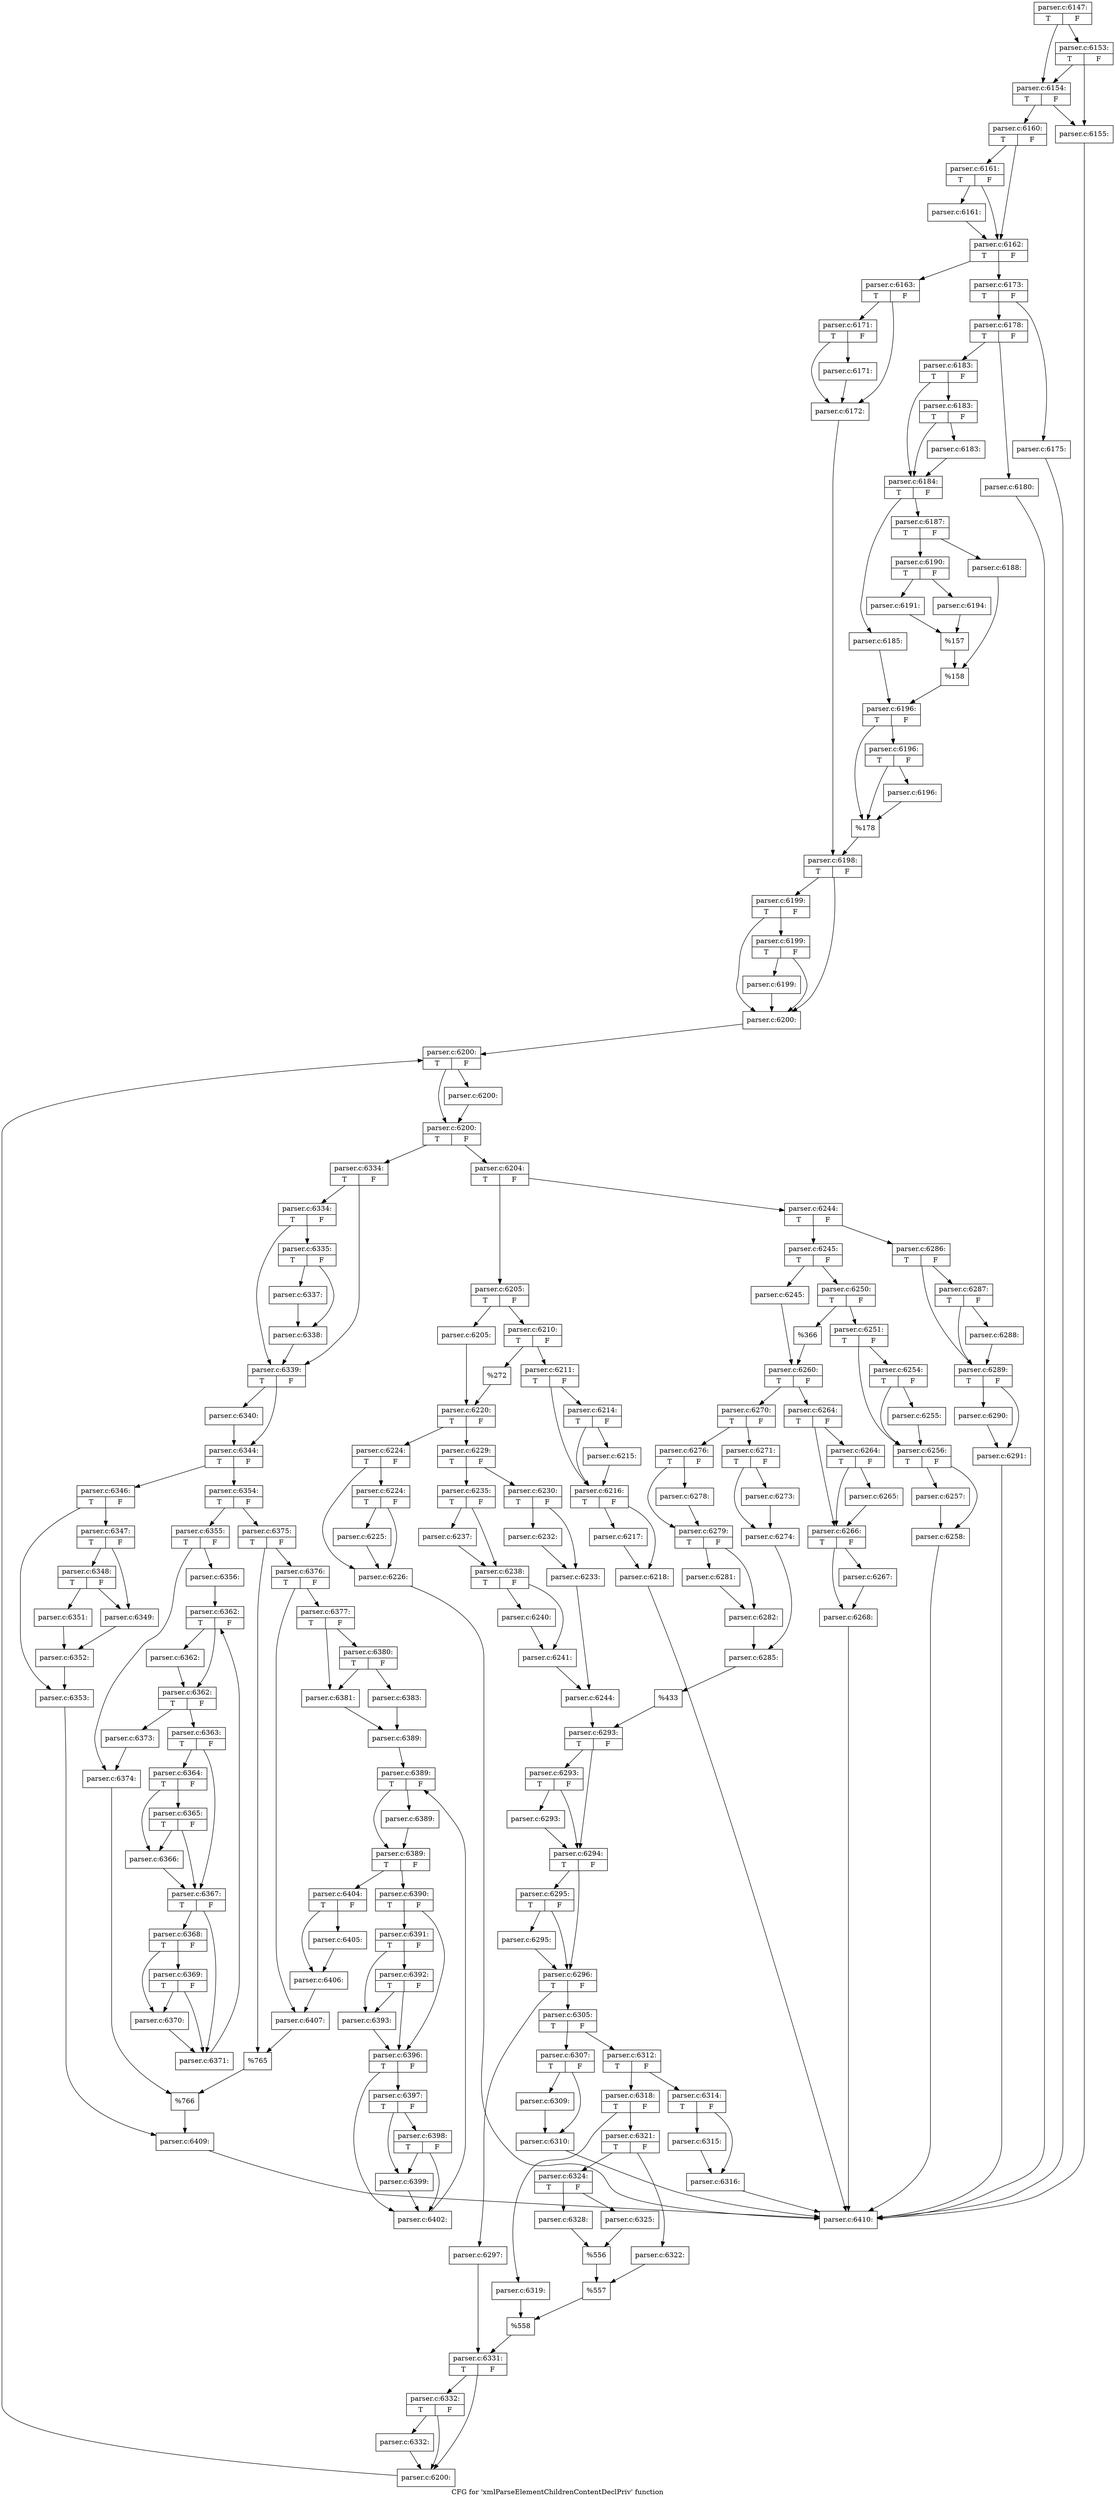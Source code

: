 digraph "CFG for 'xmlParseElementChildrenContentDeclPriv' function" {
	label="CFG for 'xmlParseElementChildrenContentDeclPriv' function";

	Node0x55d73c0559a0 [shape=record,label="{parser.c:6147:|{<s0>T|<s1>F}}"];
	Node0x55d73c0559a0 -> Node0x55d73c059300;
	Node0x55d73c0559a0 -> Node0x55d73c059280;
	Node0x55d73c059300 [shape=record,label="{parser.c:6153:|{<s0>T|<s1>F}}"];
	Node0x55d73c059300 -> Node0x55d73c0591e0;
	Node0x55d73c059300 -> Node0x55d73c059280;
	Node0x55d73c059280 [shape=record,label="{parser.c:6154:|{<s0>T|<s1>F}}"];
	Node0x55d73c059280 -> Node0x55d73c0591e0;
	Node0x55d73c059280 -> Node0x55d73c059230;
	Node0x55d73c0591e0 [shape=record,label="{parser.c:6155:}"];
	Node0x55d73c0591e0 -> Node0x55d73c0559f0;
	Node0x55d73c059230 [shape=record,label="{parser.c:6160:|{<s0>T|<s1>F}}"];
	Node0x55d73c059230 -> Node0x55d73c05a460;
	Node0x55d73c059230 -> Node0x55d73c05a410;
	Node0x55d73c05a460 [shape=record,label="{parser.c:6161:|{<s0>T|<s1>F}}"];
	Node0x55d73c05a460 -> Node0x55d73c05a3c0;
	Node0x55d73c05a460 -> Node0x55d73c05a410;
	Node0x55d73c05a3c0 [shape=record,label="{parser.c:6161:}"];
	Node0x55d73c05a3c0 -> Node0x55d73c05a410;
	Node0x55d73c05a410 [shape=record,label="{parser.c:6162:|{<s0>T|<s1>F}}"];
	Node0x55d73c05a410 -> Node0x55d73c05af10;
	Node0x55d73c05a410 -> Node0x55d73c05afb0;
	Node0x55d73c05af10 [shape=record,label="{parser.c:6163:|{<s0>T|<s1>F}}"];
	Node0x55d73c05af10 -> Node0x55d73c05c520;
	Node0x55d73c05af10 -> Node0x55d73c05c4d0;
	Node0x55d73c05c520 [shape=record,label="{parser.c:6171:|{<s0>T|<s1>F}}"];
	Node0x55d73c05c520 -> Node0x55d73c05c480;
	Node0x55d73c05c520 -> Node0x55d73c05c4d0;
	Node0x55d73c05c480 [shape=record,label="{parser.c:6171:}"];
	Node0x55d73c05c480 -> Node0x55d73c05c4d0;
	Node0x55d73c05c4d0 [shape=record,label="{parser.c:6172:}"];
	Node0x55d73c05c4d0 -> Node0x55d73c05af60;
	Node0x55d73c05afb0 [shape=record,label="{parser.c:6173:|{<s0>T|<s1>F}}"];
	Node0x55d73c05afb0 -> Node0x55d73c05d470;
	Node0x55d73c05afb0 -> Node0x55d73c05d4c0;
	Node0x55d73c05d470 [shape=record,label="{parser.c:6175:}"];
	Node0x55d73c05d470 -> Node0x55d73c0559f0;
	Node0x55d73c05d4c0 [shape=record,label="{parser.c:6178:|{<s0>T|<s1>F}}"];
	Node0x55d73c05d4c0 -> Node0x55d73c05e100;
	Node0x55d73c05d4c0 -> Node0x55d73c05e150;
	Node0x55d73c05e100 [shape=record,label="{parser.c:6180:}"];
	Node0x55d73c05e100 -> Node0x55d73c0559f0;
	Node0x55d73c05e150 [shape=record,label="{parser.c:6183:|{<s0>T|<s1>F}}"];
	Node0x55d73c05e150 -> Node0x55d73c05e880;
	Node0x55d73c05e150 -> Node0x55d73c05e830;
	Node0x55d73c05e880 [shape=record,label="{parser.c:6183:|{<s0>T|<s1>F}}"];
	Node0x55d73c05e880 -> Node0x55d73c05e7e0;
	Node0x55d73c05e880 -> Node0x55d73c05e830;
	Node0x55d73c05e7e0 [shape=record,label="{parser.c:6183:}"];
	Node0x55d73c05e7e0 -> Node0x55d73c05e830;
	Node0x55d73c05e830 [shape=record,label="{parser.c:6184:|{<s0>T|<s1>F}}"];
	Node0x55d73c05e830 -> Node0x55d73c05f470;
	Node0x55d73c05e830 -> Node0x55d73c05f510;
	Node0x55d73c05f470 [shape=record,label="{parser.c:6185:}"];
	Node0x55d73c05f470 -> Node0x55d73c05f4c0;
	Node0x55d73c05f510 [shape=record,label="{parser.c:6187:|{<s0>T|<s1>F}}"];
	Node0x55d73c05f510 -> Node0x55d73c05ff50;
	Node0x55d73c05f510 -> Node0x55d73c05fff0;
	Node0x55d73c05ff50 [shape=record,label="{parser.c:6188:}"];
	Node0x55d73c05ff50 -> Node0x55d73c05ffa0;
	Node0x55d73c05fff0 [shape=record,label="{parser.c:6190:|{<s0>T|<s1>F}}"];
	Node0x55d73c05fff0 -> Node0x55d73c060a30;
	Node0x55d73c05fff0 -> Node0x55d73c060ad0;
	Node0x55d73c060a30 [shape=record,label="{parser.c:6191:}"];
	Node0x55d73c060a30 -> Node0x55d73c060a80;
	Node0x55d73c060ad0 [shape=record,label="{parser.c:6194:}"];
	Node0x55d73c060ad0 -> Node0x55d73c060a80;
	Node0x55d73c060a80 [shape=record,label="{%157}"];
	Node0x55d73c060a80 -> Node0x55d73c05ffa0;
	Node0x55d73c05ffa0 [shape=record,label="{%158}"];
	Node0x55d73c05ffa0 -> Node0x55d73c05f4c0;
	Node0x55d73c05f4c0 [shape=record,label="{parser.c:6196:|{<s0>T|<s1>F}}"];
	Node0x55d73c05f4c0 -> Node0x55d73c061a40;
	Node0x55d73c05f4c0 -> Node0x55d73c0619f0;
	Node0x55d73c061a40 [shape=record,label="{parser.c:6196:|{<s0>T|<s1>F}}"];
	Node0x55d73c061a40 -> Node0x55d73c0619a0;
	Node0x55d73c061a40 -> Node0x55d73c0619f0;
	Node0x55d73c0619a0 [shape=record,label="{parser.c:6196:}"];
	Node0x55d73c0619a0 -> Node0x55d73c0619f0;
	Node0x55d73c0619f0 [shape=record,label="{%178}"];
	Node0x55d73c0619f0 -> Node0x55d73c05af60;
	Node0x55d73c05af60 [shape=record,label="{parser.c:6198:|{<s0>T|<s1>F}}"];
	Node0x55d73c05af60 -> Node0x55d73c062930;
	Node0x55d73c05af60 -> Node0x55d73c062860;
	Node0x55d73c062930 [shape=record,label="{parser.c:6199:|{<s0>T|<s1>F}}"];
	Node0x55d73c062930 -> Node0x55d73c0628b0;
	Node0x55d73c062930 -> Node0x55d73c062860;
	Node0x55d73c0628b0 [shape=record,label="{parser.c:6199:|{<s0>T|<s1>F}}"];
	Node0x55d73c0628b0 -> Node0x55d73c062810;
	Node0x55d73c0628b0 -> Node0x55d73c062860;
	Node0x55d73c062810 [shape=record,label="{parser.c:6199:}"];
	Node0x55d73c062810 -> Node0x55d73c062860;
	Node0x55d73c062860 [shape=record,label="{parser.c:6200:}"];
	Node0x55d73c062860 -> Node0x55d73c063b90;
	Node0x55d73c063b90 [shape=record,label="{parser.c:6200:|{<s0>T|<s1>F}}"];
	Node0x55d73c063b90 -> Node0x55d73c063e80;
	Node0x55d73c063b90 -> Node0x55d73c063e30;
	Node0x55d73c063e80 [shape=record,label="{parser.c:6200:}"];
	Node0x55d73c063e80 -> Node0x55d73c063e30;
	Node0x55d73c063e30 [shape=record,label="{parser.c:6200:|{<s0>T|<s1>F}}"];
	Node0x55d73c063e30 -> Node0x55d73c0646d0;
	Node0x55d73c063e30 -> Node0x55d73c063db0;
	Node0x55d73c0646d0 [shape=record,label="{parser.c:6204:|{<s0>T|<s1>F}}"];
	Node0x55d73c0646d0 -> Node0x55d73c0648c0;
	Node0x55d73c0646d0 -> Node0x55d73c064960;
	Node0x55d73c0648c0 [shape=record,label="{parser.c:6205:|{<s0>T|<s1>F}}"];
	Node0x55d73c0648c0 -> Node0x55d73c064f80;
	Node0x55d73c0648c0 -> Node0x55d73c065020;
	Node0x55d73c064f80 [shape=record,label="{parser.c:6205:}"];
	Node0x55d73c064f80 -> Node0x55d73c064fd0;
	Node0x55d73c065020 [shape=record,label="{parser.c:6210:|{<s0>T|<s1>F}}"];
	Node0x55d73c065020 -> Node0x55d73c065740;
	Node0x55d73c065020 -> Node0x55d73c065790;
	Node0x55d73c065740 [shape=record,label="{parser.c:6211:|{<s0>T|<s1>F}}"];
	Node0x55d73c065740 -> Node0x55d73c0663b0;
	Node0x55d73c065740 -> Node0x55d73c066360;
	Node0x55d73c0663b0 [shape=record,label="{parser.c:6214:|{<s0>T|<s1>F}}"];
	Node0x55d73c0663b0 -> Node0x55d73c066310;
	Node0x55d73c0663b0 -> Node0x55d73c066360;
	Node0x55d73c066310 [shape=record,label="{parser.c:6215:}"];
	Node0x55d73c066310 -> Node0x55d73c066360;
	Node0x55d73c066360 [shape=record,label="{parser.c:6216:|{<s0>T|<s1>F}}"];
	Node0x55d73c066360 -> Node0x55d73c066d10;
	Node0x55d73c066360 -> Node0x55d73c066d60;
	Node0x55d73c066d10 [shape=record,label="{parser.c:6217:}"];
	Node0x55d73c066d10 -> Node0x55d73c066d60;
	Node0x55d73c066d60 [shape=record,label="{parser.c:6218:}"];
	Node0x55d73c066d60 -> Node0x55d73c0559f0;
	Node0x55d73c065790 [shape=record,label="{%272}"];
	Node0x55d73c065790 -> Node0x55d73c064fd0;
	Node0x55d73c064fd0 [shape=record,label="{parser.c:6220:|{<s0>T|<s1>F}}"];
	Node0x55d73c064fd0 -> Node0x55d73c067b70;
	Node0x55d73c064fd0 -> Node0x55d73c067bc0;
	Node0x55d73c067b70 [shape=record,label="{parser.c:6224:|{<s0>T|<s1>F}}"];
	Node0x55d73c067b70 -> Node0x55d73c068020;
	Node0x55d73c067b70 -> Node0x55d73c067fd0;
	Node0x55d73c068020 [shape=record,label="{parser.c:6224:|{<s0>T|<s1>F}}"];
	Node0x55d73c068020 -> Node0x55d73c067f80;
	Node0x55d73c068020 -> Node0x55d73c067fd0;
	Node0x55d73c067f80 [shape=record,label="{parser.c:6225:}"];
	Node0x55d73c067f80 -> Node0x55d73c067fd0;
	Node0x55d73c067fd0 [shape=record,label="{parser.c:6226:}"];
	Node0x55d73c067fd0 -> Node0x55d73c0559f0;
	Node0x55d73c067bc0 [shape=record,label="{parser.c:6229:|{<s0>T|<s1>F}}"];
	Node0x55d73c067bc0 -> Node0x55d73c068e10;
	Node0x55d73c067bc0 -> Node0x55d73c068eb0;
	Node0x55d73c068e10 [shape=record,label="{parser.c:6230:|{<s0>T|<s1>F}}"];
	Node0x55d73c068e10 -> Node0x55d73c0694b0;
	Node0x55d73c068e10 -> Node0x55d73c069500;
	Node0x55d73c0694b0 [shape=record,label="{parser.c:6232:}"];
	Node0x55d73c0694b0 -> Node0x55d73c069500;
	Node0x55d73c069500 [shape=record,label="{parser.c:6233:}"];
	Node0x55d73c069500 -> Node0x55d73c068e60;
	Node0x55d73c068eb0 [shape=record,label="{parser.c:6235:|{<s0>T|<s1>F}}"];
	Node0x55d73c068eb0 -> Node0x55d73c06a140;
	Node0x55d73c068eb0 -> Node0x55d73c06a190;
	Node0x55d73c06a140 [shape=record,label="{parser.c:6237:}"];
	Node0x55d73c06a140 -> Node0x55d73c06a190;
	Node0x55d73c06a190 [shape=record,label="{parser.c:6238:|{<s0>T|<s1>F}}"];
	Node0x55d73c06a190 -> Node0x55d73c06aa50;
	Node0x55d73c06a190 -> Node0x55d73c06aaa0;
	Node0x55d73c06aa50 [shape=record,label="{parser.c:6240:}"];
	Node0x55d73c06aa50 -> Node0x55d73c06aaa0;
	Node0x55d73c06aaa0 [shape=record,label="{parser.c:6241:}"];
	Node0x55d73c06aaa0 -> Node0x55d73c068e60;
	Node0x55d73c068e60 [shape=record,label="{parser.c:6244:}"];
	Node0x55d73c068e60 -> Node0x55d73c064910;
	Node0x55d73c064960 [shape=record,label="{parser.c:6244:|{<s0>T|<s1>F}}"];
	Node0x55d73c064960 -> Node0x55d73c06b4f0;
	Node0x55d73c064960 -> Node0x55d73c06b590;
	Node0x55d73c06b4f0 [shape=record,label="{parser.c:6245:|{<s0>T|<s1>F}}"];
	Node0x55d73c06b4f0 -> Node0x55d73c06bc10;
	Node0x55d73c06b4f0 -> Node0x55d73c06bcb0;
	Node0x55d73c06bc10 [shape=record,label="{parser.c:6245:}"];
	Node0x55d73c06bc10 -> Node0x55d73c06bc60;
	Node0x55d73c06bcb0 [shape=record,label="{parser.c:6250:|{<s0>T|<s1>F}}"];
	Node0x55d73c06bcb0 -> Node0x55d73c06c3d0;
	Node0x55d73c06bcb0 -> Node0x55d73c06c420;
	Node0x55d73c06c3d0 [shape=record,label="{parser.c:6251:|{<s0>T|<s1>F}}"];
	Node0x55d73c06c3d0 -> Node0x55d73c06ce80;
	Node0x55d73c06c3d0 -> Node0x55d73c06ce30;
	Node0x55d73c06ce80 [shape=record,label="{parser.c:6254:|{<s0>T|<s1>F}}"];
	Node0x55d73c06ce80 -> Node0x55d73c06cde0;
	Node0x55d73c06ce80 -> Node0x55d73c06ce30;
	Node0x55d73c06cde0 [shape=record,label="{parser.c:6255:}"];
	Node0x55d73c06cde0 -> Node0x55d73c06ce30;
	Node0x55d73c06ce30 [shape=record,label="{parser.c:6256:|{<s0>T|<s1>F}}"];
	Node0x55d73c06ce30 -> Node0x55d73c06d7e0;
	Node0x55d73c06ce30 -> Node0x55d73c06d830;
	Node0x55d73c06d7e0 [shape=record,label="{parser.c:6257:}"];
	Node0x55d73c06d7e0 -> Node0x55d73c06d830;
	Node0x55d73c06d830 [shape=record,label="{parser.c:6258:}"];
	Node0x55d73c06d830 -> Node0x55d73c0559f0;
	Node0x55d73c06c420 [shape=record,label="{%366}"];
	Node0x55d73c06c420 -> Node0x55d73c06bc60;
	Node0x55d73c06bc60 [shape=record,label="{parser.c:6260:|{<s0>T|<s1>F}}"];
	Node0x55d73c06bc60 -> Node0x55d73c06e640;
	Node0x55d73c06bc60 -> Node0x55d73c06e690;
	Node0x55d73c06e640 [shape=record,label="{parser.c:6264:|{<s0>T|<s1>F}}"];
	Node0x55d73c06e640 -> Node0x55d73c06eaf0;
	Node0x55d73c06e640 -> Node0x55d73c06eaa0;
	Node0x55d73c06eaf0 [shape=record,label="{parser.c:6264:|{<s0>T|<s1>F}}"];
	Node0x55d73c06eaf0 -> Node0x55d73c06ea50;
	Node0x55d73c06eaf0 -> Node0x55d73c06eaa0;
	Node0x55d73c06ea50 [shape=record,label="{parser.c:6265:}"];
	Node0x55d73c06ea50 -> Node0x55d73c06eaa0;
	Node0x55d73c06eaa0 [shape=record,label="{parser.c:6266:|{<s0>T|<s1>F}}"];
	Node0x55d73c06eaa0 -> Node0x55d73c06f3f0;
	Node0x55d73c06eaa0 -> Node0x55d73c06f440;
	Node0x55d73c06f3f0 [shape=record,label="{parser.c:6267:}"];
	Node0x55d73c06f3f0 -> Node0x55d73c06f440;
	Node0x55d73c06f440 [shape=record,label="{parser.c:6268:}"];
	Node0x55d73c06f440 -> Node0x55d73c0559f0;
	Node0x55d73c06e690 [shape=record,label="{parser.c:6270:|{<s0>T|<s1>F}}"];
	Node0x55d73c06e690 -> Node0x55d73c06fcb0;
	Node0x55d73c06e690 -> Node0x55d73c06fd50;
	Node0x55d73c06fcb0 [shape=record,label="{parser.c:6271:|{<s0>T|<s1>F}}"];
	Node0x55d73c06fcb0 -> Node0x55d73c070350;
	Node0x55d73c06fcb0 -> Node0x55d73c0703a0;
	Node0x55d73c070350 [shape=record,label="{parser.c:6273:}"];
	Node0x55d73c070350 -> Node0x55d73c0703a0;
	Node0x55d73c0703a0 [shape=record,label="{parser.c:6274:}"];
	Node0x55d73c0703a0 -> Node0x55d73c06fd00;
	Node0x55d73c06fd50 [shape=record,label="{parser.c:6276:|{<s0>T|<s1>F}}"];
	Node0x55d73c06fd50 -> Node0x55d73c070fe0;
	Node0x55d73c06fd50 -> Node0x55d73c071030;
	Node0x55d73c070fe0 [shape=record,label="{parser.c:6278:}"];
	Node0x55d73c070fe0 -> Node0x55d73c071030;
	Node0x55d73c071030 [shape=record,label="{parser.c:6279:|{<s0>T|<s1>F}}"];
	Node0x55d73c071030 -> Node0x55d73c0718f0;
	Node0x55d73c071030 -> Node0x55d73c071940;
	Node0x55d73c0718f0 [shape=record,label="{parser.c:6281:}"];
	Node0x55d73c0718f0 -> Node0x55d73c071940;
	Node0x55d73c071940 [shape=record,label="{parser.c:6282:}"];
	Node0x55d73c071940 -> Node0x55d73c06fd00;
	Node0x55d73c06fd00 [shape=record,label="{parser.c:6285:}"];
	Node0x55d73c06fd00 -> Node0x55d73c06b540;
	Node0x55d73c06b590 [shape=record,label="{parser.c:6286:|{<s0>T|<s1>F}}"];
	Node0x55d73c06b590 -> Node0x55d73c072680;
	Node0x55d73c06b590 -> Node0x55d73c072630;
	Node0x55d73c072680 [shape=record,label="{parser.c:6287:|{<s0>T|<s1>F}}"];
	Node0x55d73c072680 -> Node0x55d73c0725e0;
	Node0x55d73c072680 -> Node0x55d73c072630;
	Node0x55d73c0725e0 [shape=record,label="{parser.c:6288:}"];
	Node0x55d73c0725e0 -> Node0x55d73c072630;
	Node0x55d73c072630 [shape=record,label="{parser.c:6289:|{<s0>T|<s1>F}}"];
	Node0x55d73c072630 -> Node0x55d73c072fe0;
	Node0x55d73c072630 -> Node0x55d73c073030;
	Node0x55d73c072fe0 [shape=record,label="{parser.c:6290:}"];
	Node0x55d73c072fe0 -> Node0x55d73c073030;
	Node0x55d73c073030 [shape=record,label="{parser.c:6291:}"];
	Node0x55d73c073030 -> Node0x55d73c0559f0;
	Node0x55d73c06b540 [shape=record,label="{%433}"];
	Node0x55d73c06b540 -> Node0x55d73c064910;
	Node0x55d73c064910 [shape=record,label="{parser.c:6293:|{<s0>T|<s1>F}}"];
	Node0x55d73c064910 -> Node0x55d73c0739a0;
	Node0x55d73c064910 -> Node0x55d73c073950;
	Node0x55d73c0739a0 [shape=record,label="{parser.c:6293:|{<s0>T|<s1>F}}"];
	Node0x55d73c0739a0 -> Node0x55d73c073900;
	Node0x55d73c0739a0 -> Node0x55d73c073950;
	Node0x55d73c073900 [shape=record,label="{parser.c:6293:}"];
	Node0x55d73c073900 -> Node0x55d73c073950;
	Node0x55d73c073950 [shape=record,label="{parser.c:6294:|{<s0>T|<s1>F}}"];
	Node0x55d73c073950 -> Node0x55d73c074720;
	Node0x55d73c073950 -> Node0x55d73c0746d0;
	Node0x55d73c074720 [shape=record,label="{parser.c:6295:|{<s0>T|<s1>F}}"];
	Node0x55d73c074720 -> Node0x55d73c074680;
	Node0x55d73c074720 -> Node0x55d73c0746d0;
	Node0x55d73c074680 [shape=record,label="{parser.c:6295:}"];
	Node0x55d73c074680 -> Node0x55d73c0746d0;
	Node0x55d73c0746d0 [shape=record,label="{parser.c:6296:|{<s0>T|<s1>F}}"];
	Node0x55d73c0746d0 -> Node0x55d73c075310;
	Node0x55d73c0746d0 -> Node0x55d73c0753b0;
	Node0x55d73c075310 [shape=record,label="{parser.c:6297:}"];
	Node0x55d73c075310 -> Node0x55d73c075360;
	Node0x55d73c0753b0 [shape=record,label="{parser.c:6305:|{<s0>T|<s1>F}}"];
	Node0x55d73c0753b0 -> Node0x55d73c076b30;
	Node0x55d73c0753b0 -> Node0x55d73c076b80;
	Node0x55d73c076b30 [shape=record,label="{parser.c:6307:|{<s0>T|<s1>F}}"];
	Node0x55d73c076b30 -> Node0x55d73c0770c0;
	Node0x55d73c076b30 -> Node0x55d73c077110;
	Node0x55d73c0770c0 [shape=record,label="{parser.c:6309:}"];
	Node0x55d73c0770c0 -> Node0x55d73c077110;
	Node0x55d73c077110 [shape=record,label="{parser.c:6310:}"];
	Node0x55d73c077110 -> Node0x55d73c0559f0;
	Node0x55d73c076b80 [shape=record,label="{parser.c:6312:|{<s0>T|<s1>F}}"];
	Node0x55d73c076b80 -> Node0x55d73c077dd0;
	Node0x55d73c076b80 -> Node0x55d73c077e20;
	Node0x55d73c077dd0 [shape=record,label="{parser.c:6314:|{<s0>T|<s1>F}}"];
	Node0x55d73c077dd0 -> Node0x55d73c0781e0;
	Node0x55d73c077dd0 -> Node0x55d73c078230;
	Node0x55d73c0781e0 [shape=record,label="{parser.c:6315:}"];
	Node0x55d73c0781e0 -> Node0x55d73c078230;
	Node0x55d73c078230 [shape=record,label="{parser.c:6316:}"];
	Node0x55d73c078230 -> Node0x55d73c0559f0;
	Node0x55d73c077e20 [shape=record,label="{parser.c:6318:|{<s0>T|<s1>F}}"];
	Node0x55d73c077e20 -> Node0x55d73c078a40;
	Node0x55d73c077e20 -> Node0x55d73c078ae0;
	Node0x55d73c078a40 [shape=record,label="{parser.c:6319:}"];
	Node0x55d73c078a40 -> Node0x55d73c078a90;
	Node0x55d73c078ae0 [shape=record,label="{parser.c:6321:|{<s0>T|<s1>F}}"];
	Node0x55d73c078ae0 -> Node0x55d73c079520;
	Node0x55d73c078ae0 -> Node0x55d73c0795c0;
	Node0x55d73c079520 [shape=record,label="{parser.c:6322:}"];
	Node0x55d73c079520 -> Node0x55d73c079570;
	Node0x55d73c0795c0 [shape=record,label="{parser.c:6324:|{<s0>T|<s1>F}}"];
	Node0x55d73c0795c0 -> Node0x55d73c07a000;
	Node0x55d73c0795c0 -> Node0x55d73c07a0a0;
	Node0x55d73c07a000 [shape=record,label="{parser.c:6325:}"];
	Node0x55d73c07a000 -> Node0x55d73c07a050;
	Node0x55d73c07a0a0 [shape=record,label="{parser.c:6328:}"];
	Node0x55d73c07a0a0 -> Node0x55d73c07a050;
	Node0x55d73c07a050 [shape=record,label="{%556}"];
	Node0x55d73c07a050 -> Node0x55d73c079570;
	Node0x55d73c079570 [shape=record,label="{%557}"];
	Node0x55d73c079570 -> Node0x55d73c078a90;
	Node0x55d73c078a90 [shape=record,label="{%558}"];
	Node0x55d73c078a90 -> Node0x55d73c075360;
	Node0x55d73c075360 [shape=record,label="{parser.c:6331:|{<s0>T|<s1>F}}"];
	Node0x55d73c075360 -> Node0x55d73c07b220;
	Node0x55d73c075360 -> Node0x55d73c07b1d0;
	Node0x55d73c07b220 [shape=record,label="{parser.c:6332:|{<s0>T|<s1>F}}"];
	Node0x55d73c07b220 -> Node0x55d73c07b180;
	Node0x55d73c07b220 -> Node0x55d73c07b1d0;
	Node0x55d73c07b180 [shape=record,label="{parser.c:6332:}"];
	Node0x55d73c07b180 -> Node0x55d73c07b1d0;
	Node0x55d73c07b1d0 [shape=record,label="{parser.c:6200:}"];
	Node0x55d73c07b1d0 -> Node0x55d73c063b90;
	Node0x55d73c063db0 [shape=record,label="{parser.c:6334:|{<s0>T|<s1>F}}"];
	Node0x55d73c063db0 -> Node0x55d73c07bf40;
	Node0x55d73c063db0 -> Node0x55d73c07bef0;
	Node0x55d73c07bf40 [shape=record,label="{parser.c:6334:|{<s0>T|<s1>F}}"];
	Node0x55d73c07bf40 -> Node0x55d73c07bea0;
	Node0x55d73c07bf40 -> Node0x55d73c07bef0;
	Node0x55d73c07bea0 [shape=record,label="{parser.c:6335:|{<s0>T|<s1>F}}"];
	Node0x55d73c07bea0 -> Node0x55d73c07c770;
	Node0x55d73c07bea0 -> Node0x55d73c07c7c0;
	Node0x55d73c07c770 [shape=record,label="{parser.c:6337:}"];
	Node0x55d73c07c770 -> Node0x55d73c07c7c0;
	Node0x55d73c07c7c0 [shape=record,label="{parser.c:6338:}"];
	Node0x55d73c07c7c0 -> Node0x55d73c07bef0;
	Node0x55d73c07bef0 [shape=record,label="{parser.c:6339:|{<s0>T|<s1>F}}"];
	Node0x55d73c07bef0 -> Node0x55d73c07cf00;
	Node0x55d73c07bef0 -> Node0x55d73c07cf50;
	Node0x55d73c07cf00 [shape=record,label="{parser.c:6340:}"];
	Node0x55d73c07cf00 -> Node0x55d73c07cf50;
	Node0x55d73c07cf50 [shape=record,label="{parser.c:6344:|{<s0>T|<s1>F}}"];
	Node0x55d73c07cf50 -> Node0x55d73c07d960;
	Node0x55d73c07cf50 -> Node0x55d73c07da00;
	Node0x55d73c07d960 [shape=record,label="{parser.c:6346:|{<s0>T|<s1>F}}"];
	Node0x55d73c07d960 -> Node0x55d73c07e080;
	Node0x55d73c07d960 -> Node0x55d73c07e0d0;
	Node0x55d73c07e080 [shape=record,label="{parser.c:6347:|{<s0>T|<s1>F}}"];
	Node0x55d73c07e080 -> Node0x55d73c07e430;
	Node0x55d73c07e080 -> Node0x55d73c07e520;
	Node0x55d73c07e520 [shape=record,label="{parser.c:6348:|{<s0>T|<s1>F}}"];
	Node0x55d73c07e520 -> Node0x55d73c07e430;
	Node0x55d73c07e520 -> Node0x55d73c07e4d0;
	Node0x55d73c07e430 [shape=record,label="{parser.c:6349:}"];
	Node0x55d73c07e430 -> Node0x55d73c07e480;
	Node0x55d73c07e4d0 [shape=record,label="{parser.c:6351:}"];
	Node0x55d73c07e4d0 -> Node0x55d73c07e480;
	Node0x55d73c07e480 [shape=record,label="{parser.c:6352:}"];
	Node0x55d73c07e480 -> Node0x55d73c07e0d0;
	Node0x55d73c07e0d0 [shape=record,label="{parser.c:6353:}"];
	Node0x55d73c07e0d0 -> Node0x55d73c07d9b0;
	Node0x55d73c07da00 [shape=record,label="{parser.c:6354:|{<s0>T|<s1>F}}"];
	Node0x55d73c07da00 -> Node0x55d73c07f4b0;
	Node0x55d73c07da00 -> Node0x55d73c07f550;
	Node0x55d73c07f4b0 [shape=record,label="{parser.c:6355:|{<s0>T|<s1>F}}"];
	Node0x55d73c07f4b0 -> Node0x55d73c07fbd0;
	Node0x55d73c07f4b0 -> Node0x55d73c07fc20;
	Node0x55d73c07fbd0 [shape=record,label="{parser.c:6356:}"];
	Node0x55d73c07fbd0 -> Node0x55d73c080260;
	Node0x55d73c080260 [shape=record,label="{parser.c:6362:|{<s0>T|<s1>F}}"];
	Node0x55d73c080260 -> Node0x55d73c080550;
	Node0x55d73c080260 -> Node0x55d73c080500;
	Node0x55d73c080550 [shape=record,label="{parser.c:6362:}"];
	Node0x55d73c080550 -> Node0x55d73c080500;
	Node0x55d73c080500 [shape=record,label="{parser.c:6362:|{<s0>T|<s1>F}}"];
	Node0x55d73c080500 -> Node0x55d73c080b20;
	Node0x55d73c080500 -> Node0x55d73c080480;
	Node0x55d73c080b20 [shape=record,label="{parser.c:6363:|{<s0>T|<s1>F}}"];
	Node0x55d73c080b20 -> Node0x55d73c080d70;
	Node0x55d73c080b20 -> Node0x55d73c080d20;
	Node0x55d73c080d70 [shape=record,label="{parser.c:6364:|{<s0>T|<s1>F}}"];
	Node0x55d73c080d70 -> Node0x55d73c080cd0;
	Node0x55d73c080d70 -> Node0x55d73c081160;
	Node0x55d73c081160 [shape=record,label="{parser.c:6365:|{<s0>T|<s1>F}}"];
	Node0x55d73c081160 -> Node0x55d73c080cd0;
	Node0x55d73c081160 -> Node0x55d73c080d20;
	Node0x55d73c080cd0 [shape=record,label="{parser.c:6366:}"];
	Node0x55d73c080cd0 -> Node0x55d73c080d20;
	Node0x55d73c080d20 [shape=record,label="{parser.c:6367:|{<s0>T|<s1>F}}"];
	Node0x55d73c080d20 -> Node0x55d73c081f70;
	Node0x55d73c080d20 -> Node0x55d73c081f20;
	Node0x55d73c081f70 [shape=record,label="{parser.c:6368:|{<s0>T|<s1>F}}"];
	Node0x55d73c081f70 -> Node0x55d73c081ed0;
	Node0x55d73c081f70 -> Node0x55d73c0823c0;
	Node0x55d73c0823c0 [shape=record,label="{parser.c:6369:|{<s0>T|<s1>F}}"];
	Node0x55d73c0823c0 -> Node0x55d73c081ed0;
	Node0x55d73c0823c0 -> Node0x55d73c081f20;
	Node0x55d73c081ed0 [shape=record,label="{parser.c:6370:}"];
	Node0x55d73c081ed0 -> Node0x55d73c081f20;
	Node0x55d73c081f20 [shape=record,label="{parser.c:6371:}"];
	Node0x55d73c081f20 -> Node0x55d73c080260;
	Node0x55d73c080480 [shape=record,label="{parser.c:6373:}"];
	Node0x55d73c080480 -> Node0x55d73c07fc20;
	Node0x55d73c07fc20 [shape=record,label="{parser.c:6374:}"];
	Node0x55d73c07fc20 -> Node0x55d73c07f500;
	Node0x55d73c07f550 [shape=record,label="{parser.c:6375:|{<s0>T|<s1>F}}"];
	Node0x55d73c07f550 -> Node0x55d73c083730;
	Node0x55d73c07f550 -> Node0x55d73c083780;
	Node0x55d73c083730 [shape=record,label="{parser.c:6376:|{<s0>T|<s1>F}}"];
	Node0x55d73c083730 -> Node0x55d73c083e00;
	Node0x55d73c083730 -> Node0x55d73c083e50;
	Node0x55d73c083e00 [shape=record,label="{parser.c:6377:|{<s0>T|<s1>F}}"];
	Node0x55d73c083e00 -> Node0x55d73c084530;
	Node0x55d73c083e00 -> Node0x55d73c084620;
	Node0x55d73c084620 [shape=record,label="{parser.c:6380:|{<s0>T|<s1>F}}"];
	Node0x55d73c084620 -> Node0x55d73c084530;
	Node0x55d73c084620 -> Node0x55d73c0845d0;
	Node0x55d73c084530 [shape=record,label="{parser.c:6381:}"];
	Node0x55d73c084530 -> Node0x55d73c084580;
	Node0x55d73c0845d0 [shape=record,label="{parser.c:6383:}"];
	Node0x55d73c0845d0 -> Node0x55d73c084580;
	Node0x55d73c084580 [shape=record,label="{parser.c:6389:}"];
	Node0x55d73c084580 -> Node0x55d73c085270;
	Node0x55d73c085270 [shape=record,label="{parser.c:6389:|{<s0>T|<s1>F}}"];
	Node0x55d73c085270 -> Node0x55d73c085560;
	Node0x55d73c085270 -> Node0x55d73c085510;
	Node0x55d73c085560 [shape=record,label="{parser.c:6389:}"];
	Node0x55d73c085560 -> Node0x55d73c085510;
	Node0x55d73c085510 [shape=record,label="{parser.c:6389:|{<s0>T|<s1>F}}"];
	Node0x55d73c085510 -> Node0x55d73c085b30;
	Node0x55d73c085510 -> Node0x55d73c085490;
	Node0x55d73c085b30 [shape=record,label="{parser.c:6390:|{<s0>T|<s1>F}}"];
	Node0x55d73c085b30 -> Node0x55d73c085d80;
	Node0x55d73c085b30 -> Node0x55d73c085d30;
	Node0x55d73c085d80 [shape=record,label="{parser.c:6391:|{<s0>T|<s1>F}}"];
	Node0x55d73c085d80 -> Node0x55d73c085ce0;
	Node0x55d73c085d80 -> Node0x55d73c086170;
	Node0x55d73c086170 [shape=record,label="{parser.c:6392:|{<s0>T|<s1>F}}"];
	Node0x55d73c086170 -> Node0x55d73c085ce0;
	Node0x55d73c086170 -> Node0x55d73c085d30;
	Node0x55d73c085ce0 [shape=record,label="{parser.c:6393:}"];
	Node0x55d73c085ce0 -> Node0x55d73c085d30;
	Node0x55d73c085d30 [shape=record,label="{parser.c:6396:|{<s0>T|<s1>F}}"];
	Node0x55d73c085d30 -> Node0x55d73c087160;
	Node0x55d73c085d30 -> Node0x55d73c087110;
	Node0x55d73c087160 [shape=record,label="{parser.c:6397:|{<s0>T|<s1>F}}"];
	Node0x55d73c087160 -> Node0x55d73c0870c0;
	Node0x55d73c087160 -> Node0x55d73c0875b0;
	Node0x55d73c0875b0 [shape=record,label="{parser.c:6398:|{<s0>T|<s1>F}}"];
	Node0x55d73c0875b0 -> Node0x55d73c0870c0;
	Node0x55d73c0875b0 -> Node0x55d73c087110;
	Node0x55d73c0870c0 [shape=record,label="{parser.c:6399:}"];
	Node0x55d73c0870c0 -> Node0x55d73c087110;
	Node0x55d73c087110 [shape=record,label="{parser.c:6402:}"];
	Node0x55d73c087110 -> Node0x55d73c085270;
	Node0x55d73c085490 [shape=record,label="{parser.c:6404:|{<s0>T|<s1>F}}"];
	Node0x55d73c085490 -> Node0x55d73c088830;
	Node0x55d73c085490 -> Node0x55d73c088880;
	Node0x55d73c088830 [shape=record,label="{parser.c:6405:}"];
	Node0x55d73c088830 -> Node0x55d73c088880;
	Node0x55d73c088880 [shape=record,label="{parser.c:6406:}"];
	Node0x55d73c088880 -> Node0x55d73c083e50;
	Node0x55d73c083e50 [shape=record,label="{parser.c:6407:}"];
	Node0x55d73c083e50 -> Node0x55d73c083780;
	Node0x55d73c083780 [shape=record,label="{%765}"];
	Node0x55d73c083780 -> Node0x55d73c07f500;
	Node0x55d73c07f500 [shape=record,label="{%766}"];
	Node0x55d73c07f500 -> Node0x55d73c07d9b0;
	Node0x55d73c07d9b0 [shape=record,label="{parser.c:6409:}"];
	Node0x55d73c07d9b0 -> Node0x55d73c0559f0;
	Node0x55d73c0559f0 [shape=record,label="{parser.c:6410:}"];
}
